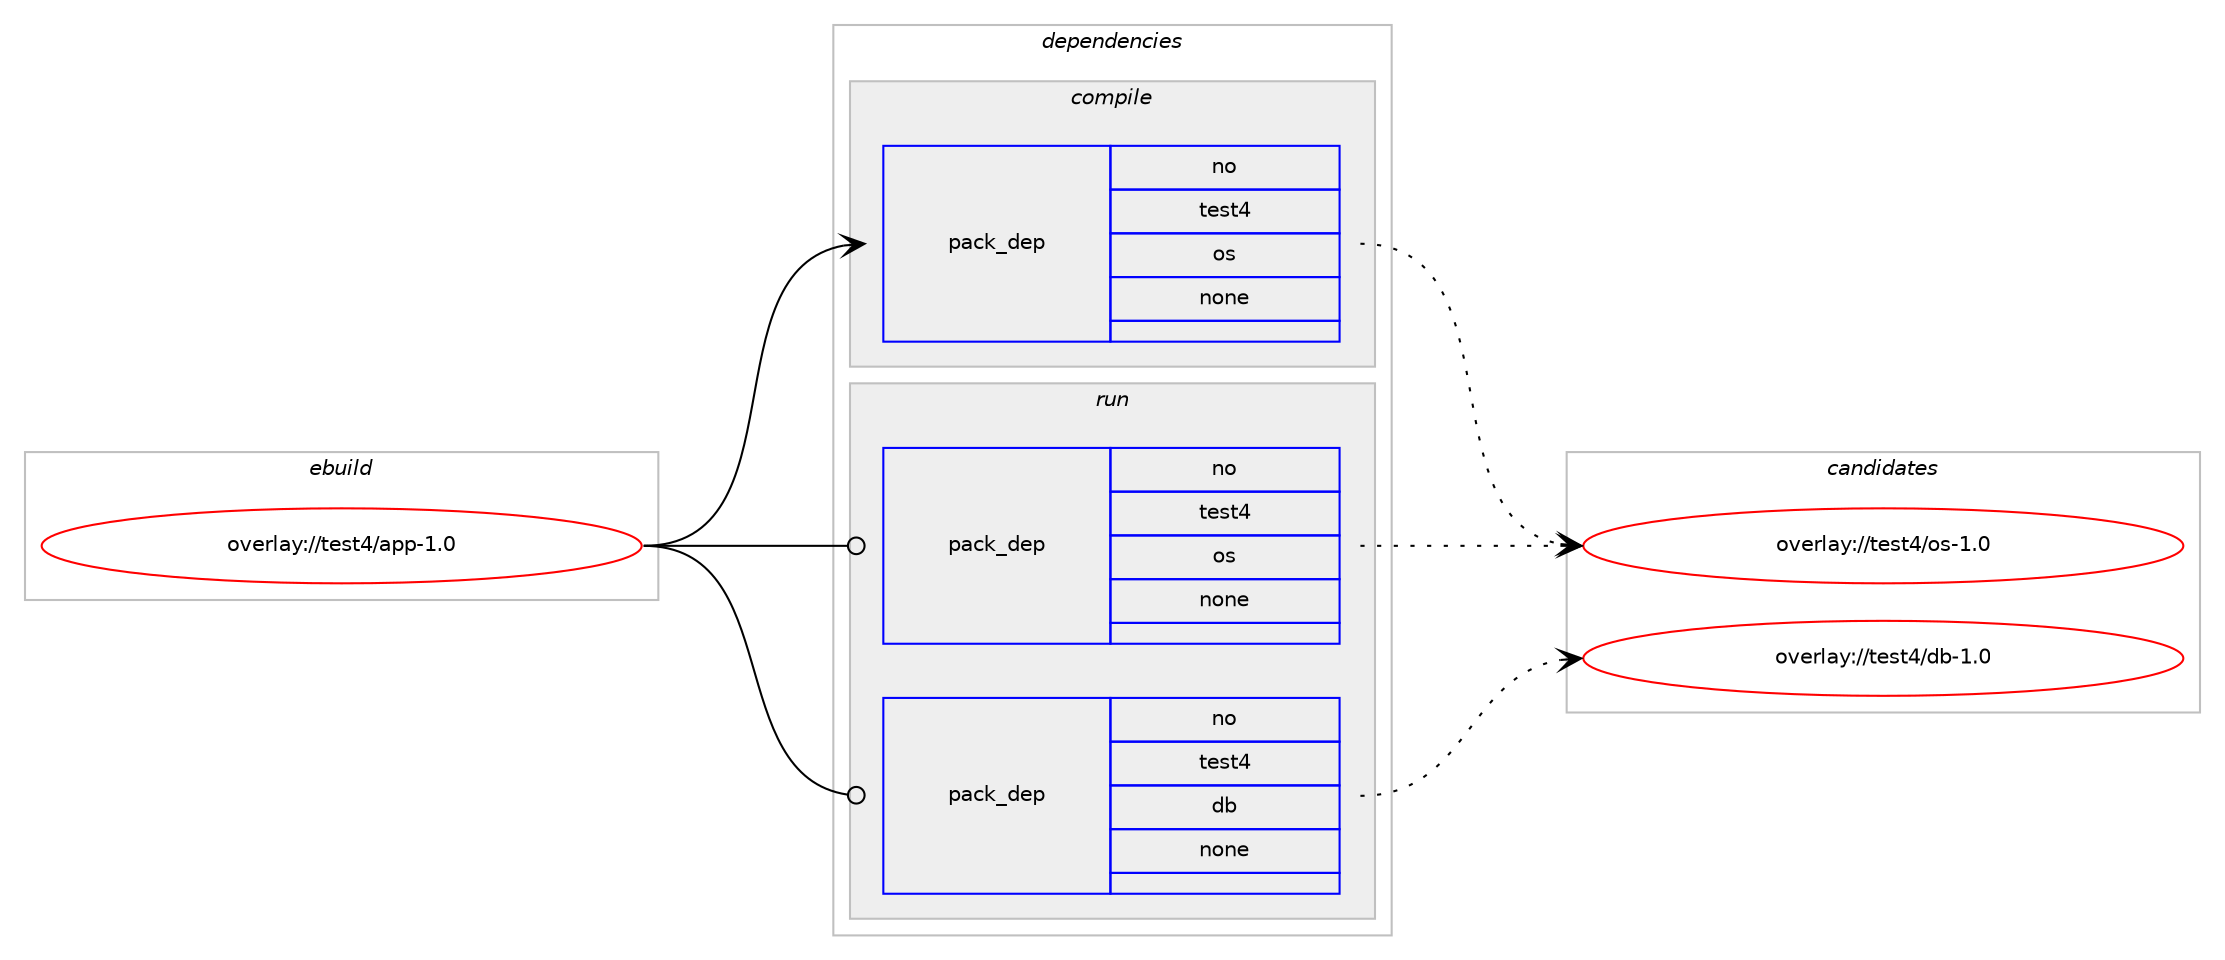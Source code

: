 digraph prolog {

# *************
# Graph options
# *************

newrank=true;
concentrate=true;
compound=true;
graph [rankdir=LR,fontname=Helvetica,fontsize=10,ranksep=1.5];#, ranksep=2.5, nodesep=0.2];
edge  [arrowhead=vee];
node  [fontname=Helvetica,fontsize=10];

# **********
# The ebuild
# **********

subgraph cluster_leftcol {
color=gray;
rank=same;
label=<<i>ebuild</i>>;
id [label="overlay://test4/app-1.0", color=red, width=4, href="../test4/app-1.0.svg"];
}

# ****************
# The dependencies
# ****************

subgraph cluster_midcol {
color=gray;
label=<<i>dependencies</i>>;
subgraph cluster_compile {
fillcolor="#eeeeee";
style=filled;
label=<<i>compile</i>>;
subgraph pack38 {
dependency38 [label=<<TABLE BORDER="0" CELLBORDER="1" CELLSPACING="0" CELLPADDING="4" WIDTH="220"><TR><TD ROWSPAN="6" CELLPADDING="30">pack_dep</TD></TR><TR><TD WIDTH="110">no</TD></TR><TR><TD>test4</TD></TR><TR><TD>os</TD></TR><TR><TD>none</TD></TR><TR><TD></TD></TR></TABLE>>, shape=none, color=blue];
}
id:e -> dependency38:w [weight=20,style="solid",arrowhead="vee"];
}
subgraph cluster_compileandrun {
fillcolor="#eeeeee";
style=filled;
label=<<i>compile and run</i>>;
}
subgraph cluster_run {
fillcolor="#eeeeee";
style=filled;
label=<<i>run</i>>;
subgraph pack39 {
dependency39 [label=<<TABLE BORDER="0" CELLBORDER="1" CELLSPACING="0" CELLPADDING="4" WIDTH="220"><TR><TD ROWSPAN="6" CELLPADDING="30">pack_dep</TD></TR><TR><TD WIDTH="110">no</TD></TR><TR><TD>test4</TD></TR><TR><TD>db</TD></TR><TR><TD>none</TD></TR><TR><TD></TD></TR></TABLE>>, shape=none, color=blue];
}
id:e -> dependency39:w [weight=20,style="solid",arrowhead="odot"];
subgraph pack40 {
dependency40 [label=<<TABLE BORDER="0" CELLBORDER="1" CELLSPACING="0" CELLPADDING="4" WIDTH="220"><TR><TD ROWSPAN="6" CELLPADDING="30">pack_dep</TD></TR><TR><TD WIDTH="110">no</TD></TR><TR><TD>test4</TD></TR><TR><TD>os</TD></TR><TR><TD>none</TD></TR><TR><TD></TD></TR></TABLE>>, shape=none, color=blue];
}
id:e -> dependency40:w [weight=20,style="solid",arrowhead="odot"];
}
}

# **************
# The candidates
# **************

subgraph cluster_choices {
rank=same;
color=gray;
label=<<i>candidates</i>>;

subgraph choice38 {
color=black;
nodesep=1;
choiceoverlay116101115116524711111545494648 [label="overlay://test4/os-1.0", color=red, width=4,href="../test4/os-1.0.svg"];
dependency38:e -> choiceoverlay116101115116524711111545494648:w [style=dotted,weight="100"];
}
subgraph choice39 {
color=black;
nodesep=1;
choiceoverlay11610111511652471009845494648 [label="overlay://test4/db-1.0", color=red, width=4,href="../test4/db-1.0.svg"];
dependency39:e -> choiceoverlay11610111511652471009845494648:w [style=dotted,weight="100"];
}
subgraph choice40 {
color=black;
nodesep=1;
choiceoverlay116101115116524711111545494648 [label="overlay://test4/os-1.0", color=red, width=4,href="../test4/os-1.0.svg"];
dependency40:e -> choiceoverlay116101115116524711111545494648:w [style=dotted,weight="100"];
}
}

}
